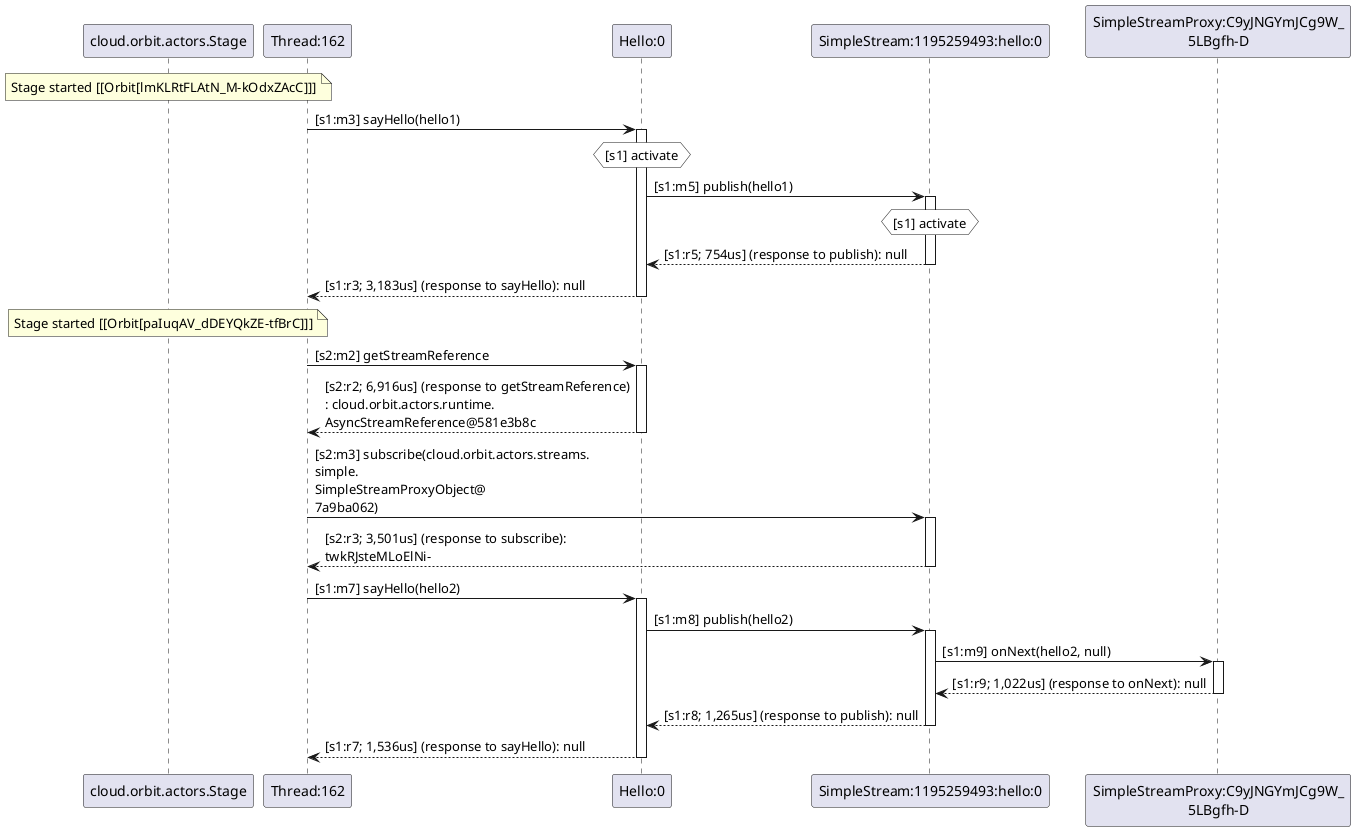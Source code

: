 @startuml
note over "cloud.orbit.actors.Stage": Stage started [[Orbit[lmKLRtFLAtN_M-kOdxZAcC]]]
"Thread:162" -> "Hello:0" : [s1:m3] sayHello(hello1)
activate "Hello:0"
hnote over "Hello:0" #white : [s1] activate
"Hello:0" -> "SimpleStream:1195259493:hello:0" : [s1:m5] publish(hello1)
activate "SimpleStream:1195259493:hello:0"
hnote over "SimpleStream:1195259493:hello:0" #white : [s1] activate
"SimpleStream:1195259493:hello:0" --> "Hello:0" : [s1:r5; 754us] (response to publish): null
deactivate "SimpleStream:1195259493:hello:0"
"Hello:0" --> "Thread:162" : [s1:r3; 3,183us] (response to sayHello): null
deactivate "Hello:0"
note over "cloud.orbit.actors.Stage": Stage started [[Orbit[paIuqAV_dDEYQkZE-tfBrC]]]
"Thread:162" -> "Hello:0" : [s2:m2] getStreamReference
activate "Hello:0"
"Hello:0" --> "Thread:162" : [s2:r2; 6,916us] (response to getStreamReference)\n: cloud.orbit.actors.runtime.\nAsyncStreamReference@581e3b8c
deactivate "Hello:0"
"Thread:162" -> "SimpleStream:1195259493:hello:0" : [s2:m3] subscribe(cloud.orbit.actors.streams.\nsimple.\nSimpleStreamProxyObject@\n7a9ba062)
activate "SimpleStream:1195259493:hello:0"
"SimpleStream:1195259493:hello:0" --> "Thread:162" : [s2:r3; 3,501us] (response to subscribe): \ntwkRJsteMLoElNi-
deactivate "SimpleStream:1195259493:hello:0"
"Thread:162" -> "Hello:0" : [s1:m7] sayHello(hello2)
activate "Hello:0"
"Hello:0" -> "SimpleStream:1195259493:hello:0" : [s1:m8] publish(hello2)
activate "SimpleStream:1195259493:hello:0"
"SimpleStream:1195259493:hello:0" -> "SimpleStreamProxy:C9yJNGYmJCg9W_\n5LBgfh-D" : [s1:m9] onNext(hello2, null)
activate "SimpleStreamProxy:C9yJNGYmJCg9W_\n5LBgfh-D"
"SimpleStreamProxy:C9yJNGYmJCg9W_\n5LBgfh-D" --> "SimpleStream:1195259493:hello:0" : [s1:r9; 1,022us] (response to onNext): null
deactivate "SimpleStreamProxy:C9yJNGYmJCg9W_\n5LBgfh-D"
"SimpleStream:1195259493:hello:0" --> "Hello:0" : [s1:r8; 1,265us] (response to publish): null
deactivate "SimpleStream:1195259493:hello:0"
"Hello:0" --> "Thread:162" : [s1:r7; 1,536us] (response to sayHello): null
deactivate "Hello:0"
@enduml
